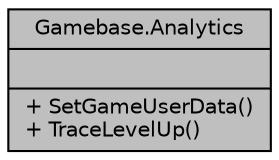 digraph "Gamebase.Analytics"
{
  edge [fontname="Helvetica",fontsize="10",labelfontname="Helvetica",labelfontsize="10"];
  node [fontname="Helvetica",fontsize="10",shape=record];
  Node1 [label="{Gamebase.Analytics\n||+ SetGameUserData()\l+ TraceLevelUp()\l}",height=0.2,width=0.4,color="black", fillcolor="grey75", style="filled", fontcolor="black"];
}
